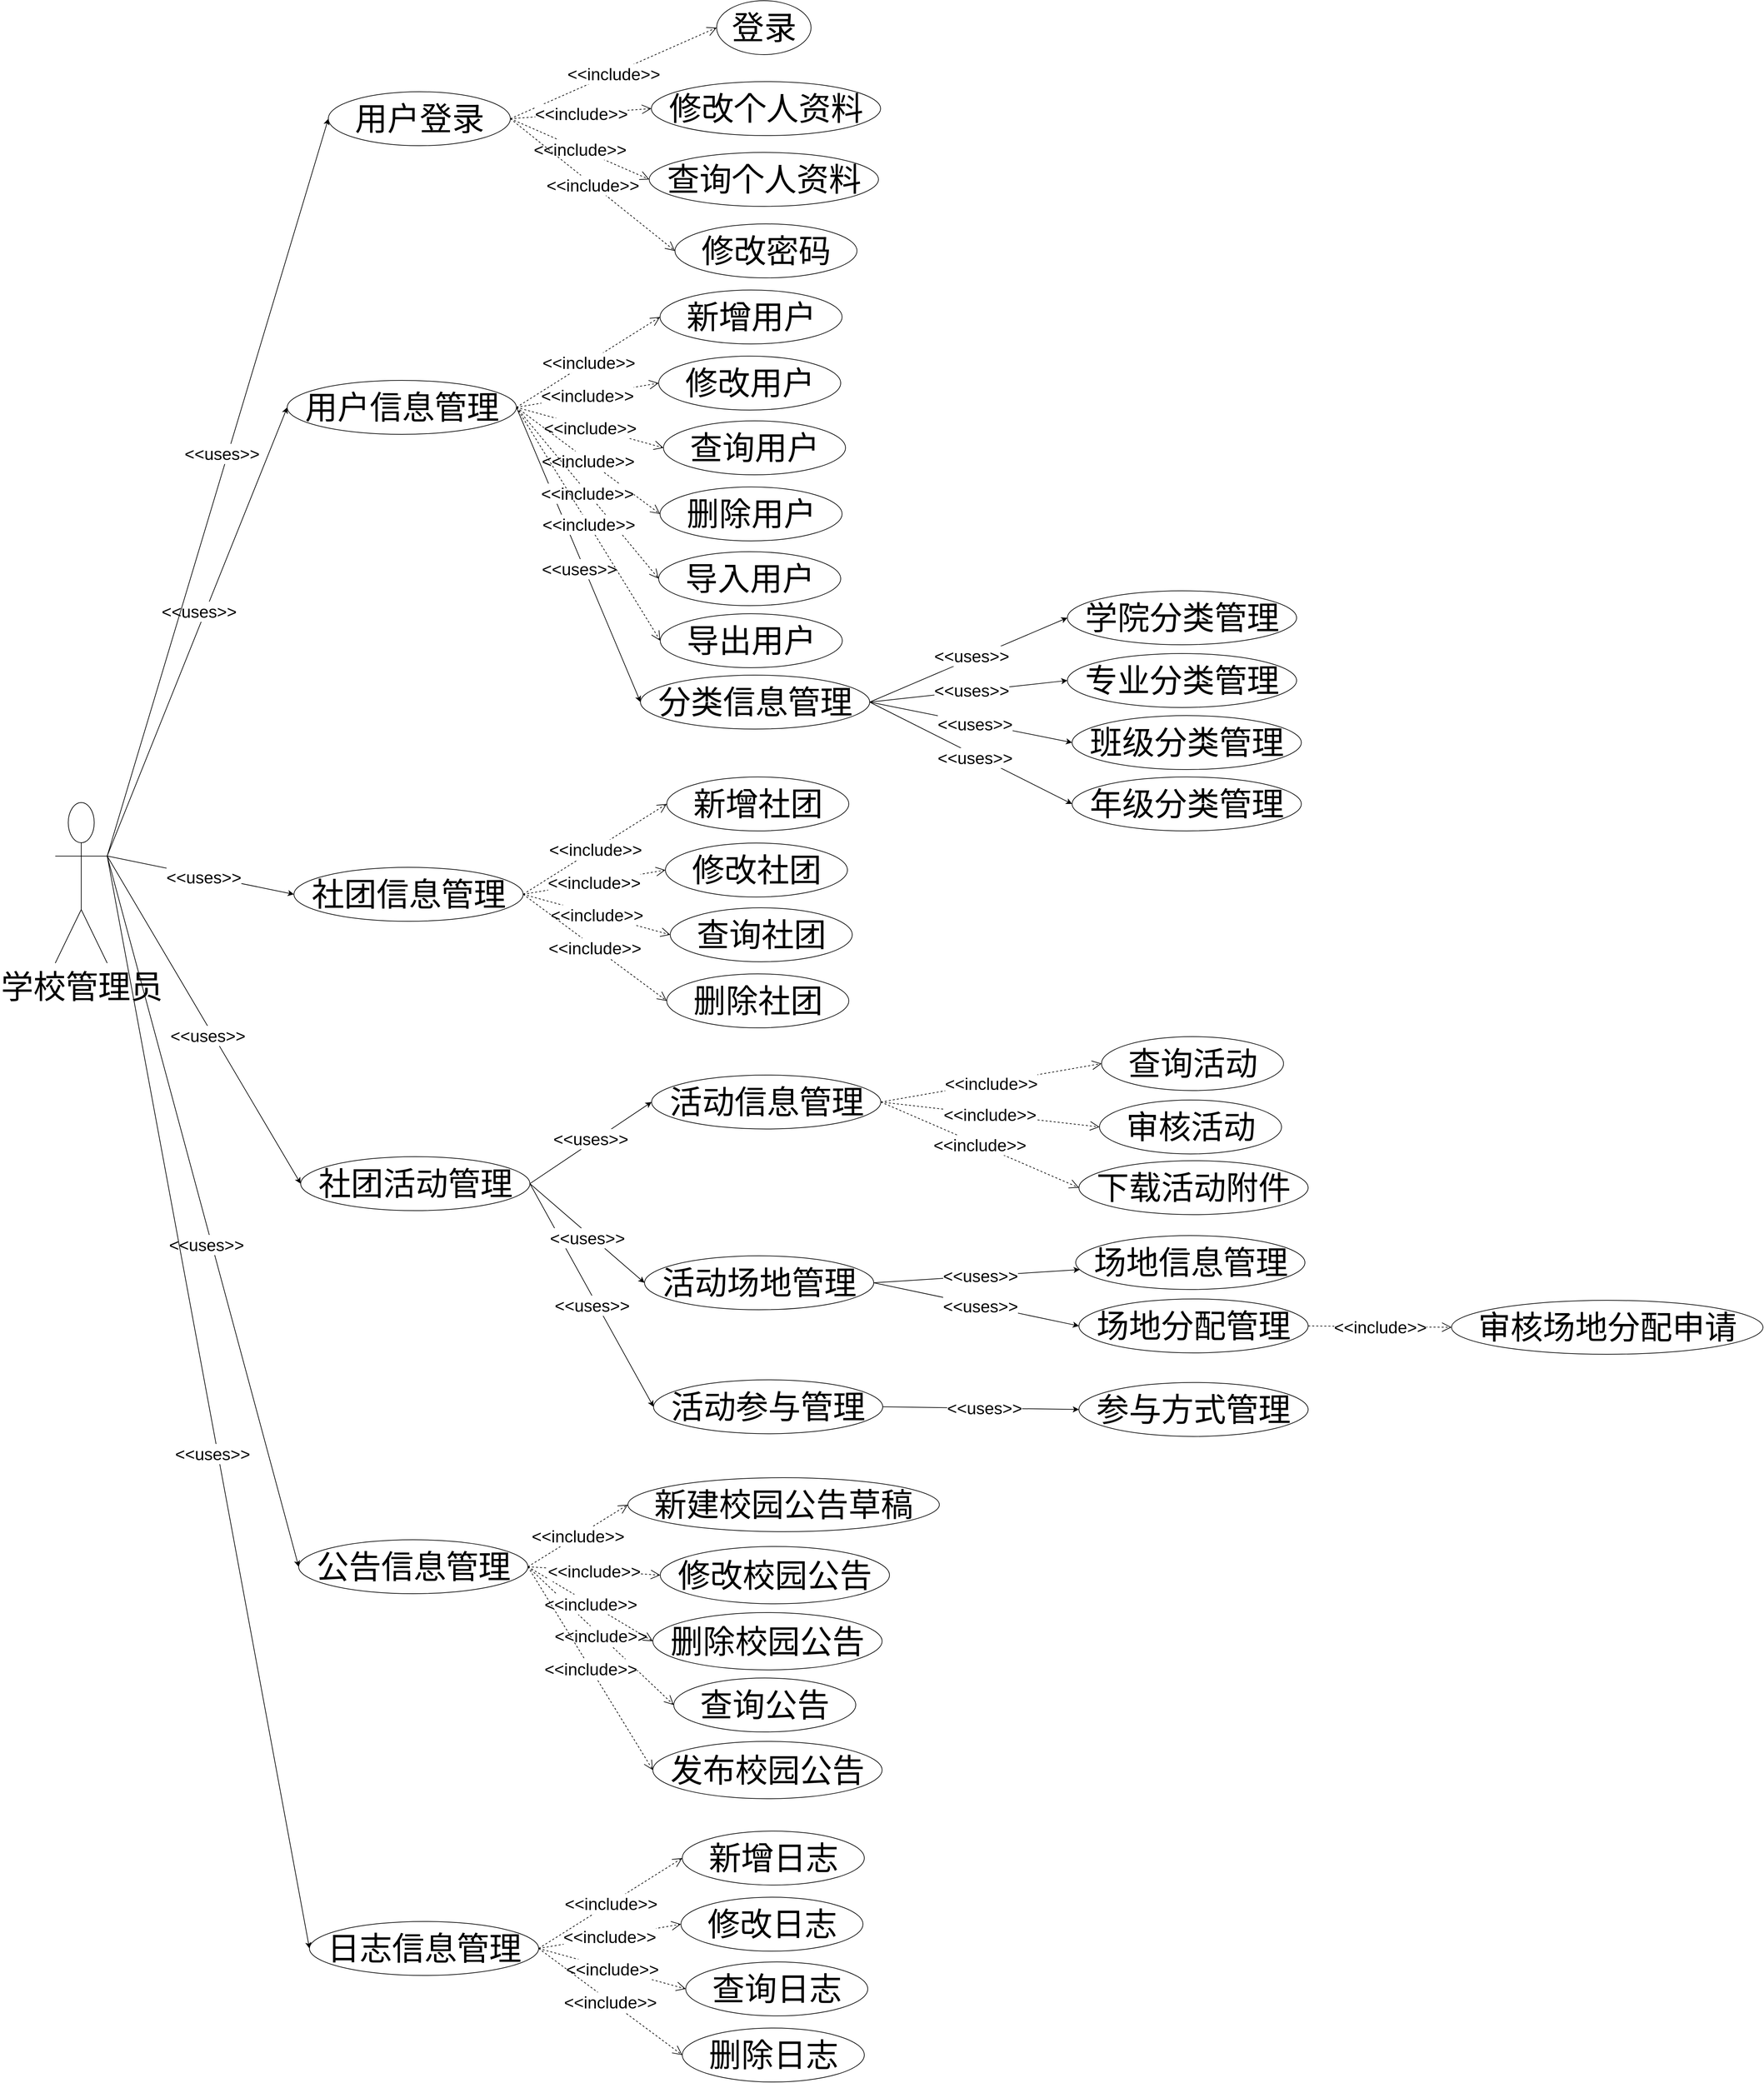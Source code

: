 <mxfile version="27.1.6">
  <diagram name="第 1 页" id="mgjdfwV87sD4iu_dyT5_">
    <mxGraphModel dx="6120" dy="2638" grid="0" gridSize="10" guides="1" tooltips="1" connect="1" arrows="1" fold="1" page="1" pageScale="1" pageWidth="827" pageHeight="1169" math="0" shadow="0">
      <root>
        <mxCell id="0" />
        <mxCell id="1" parent="0" />
        <mxCell id="7V8dkAD1dCcz8nnak_jx-1" value="学校管理员" style="shape=umlActor;html=1;verticalLabelPosition=bottom;verticalAlign=top;align=center;fontFamily=宋体;fontSize=48;" vertex="1" parent="1">
          <mxGeometry x="1268" y="2585.99" width="77" height="238" as="geometry" />
        </mxCell>
        <mxCell id="7V8dkAD1dCcz8nnak_jx-2" value="&lt;font&gt;用户登录&lt;/font&gt;" style="ellipse;html=1;fontFamily=宋体;fontSize=48;" vertex="1" parent="1">
          <mxGeometry x="1673" y="1532" width="270" height="80" as="geometry" />
        </mxCell>
        <mxCell id="7V8dkAD1dCcz8nnak_jx-3" value="&lt;font&gt;社团信息管理&lt;/font&gt;" style="ellipse;html=1;fontFamily=宋体;fontSize=48;" vertex="1" parent="1">
          <mxGeometry x="1622" y="2682" width="340" height="80" as="geometry" />
        </mxCell>
        <mxCell id="7V8dkAD1dCcz8nnak_jx-4" value="&lt;font&gt;社团活动管理&lt;/font&gt;" style="ellipse;html=1;fontFamily=宋体;fontSize=48;" vertex="1" parent="1">
          <mxGeometry x="1632" y="3111" width="340" height="80" as="geometry" />
        </mxCell>
        <mxCell id="7V8dkAD1dCcz8nnak_jx-5" value="&lt;font&gt;公告信息管理&lt;/font&gt;" style="ellipse;html=1;fontFamily=宋体;fontSize=48;" vertex="1" parent="1">
          <mxGeometry x="1629" y="3679" width="340" height="80" as="geometry" />
        </mxCell>
        <mxCell id="7V8dkAD1dCcz8nnak_jx-6" value="" style="endArrow=classic;html=1;rounded=0;entryX=0;entryY=0.5;entryDx=0;entryDy=0;exitX=1;exitY=0.333;exitDx=0;exitDy=0;exitPerimeter=0;" edge="1" parent="1" source="7V8dkAD1dCcz8nnak_jx-1" target="7V8dkAD1dCcz8nnak_jx-3">
          <mxGeometry width="50" height="50" relative="1" as="geometry">
            <mxPoint x="1467" y="2025" as="sourcePoint" />
            <mxPoint x="1816" y="2086" as="targetPoint" />
          </mxGeometry>
        </mxCell>
        <mxCell id="7V8dkAD1dCcz8nnak_jx-7" value="&amp;lt;&amp;lt;uses&amp;gt;&amp;gt;" style="edgeLabel;html=1;align=center;verticalAlign=middle;resizable=0;points=[];fontSize=25;" vertex="1" connectable="0" parent="7V8dkAD1dCcz8nnak_jx-6">
          <mxGeometry x="0.093" y="1" relative="1" as="geometry">
            <mxPoint x="-9" as="offset" />
          </mxGeometry>
        </mxCell>
        <mxCell id="7V8dkAD1dCcz8nnak_jx-8" value="" style="endArrow=classic;html=1;rounded=0;entryX=0;entryY=0.5;entryDx=0;entryDy=0;exitX=1;exitY=0.333;exitDx=0;exitDy=0;exitPerimeter=0;" edge="1" parent="1" source="7V8dkAD1dCcz8nnak_jx-1" target="7V8dkAD1dCcz8nnak_jx-4">
          <mxGeometry width="50" height="50" relative="1" as="geometry">
            <mxPoint x="1563" y="2095" as="sourcePoint" />
            <mxPoint x="1717" y="2095" as="targetPoint" />
          </mxGeometry>
        </mxCell>
        <mxCell id="7V8dkAD1dCcz8nnak_jx-9" value="&amp;lt;&amp;lt;uses&amp;gt;&amp;gt;" style="edgeLabel;html=1;align=center;verticalAlign=middle;resizable=0;points=[];fontSize=25;" vertex="1" connectable="0" parent="7V8dkAD1dCcz8nnak_jx-8">
          <mxGeometry x="0.093" y="1" relative="1" as="geometry">
            <mxPoint x="-9" as="offset" />
          </mxGeometry>
        </mxCell>
        <mxCell id="7V8dkAD1dCcz8nnak_jx-10" value="" style="endArrow=classic;html=1;rounded=0;entryX=0;entryY=0.5;entryDx=0;entryDy=0;exitX=1;exitY=0.333;exitDx=0;exitDy=0;exitPerimeter=0;" edge="1" parent="1" source="7V8dkAD1dCcz8nnak_jx-1" target="7V8dkAD1dCcz8nnak_jx-5">
          <mxGeometry width="50" height="50" relative="1" as="geometry">
            <mxPoint x="1466" y="2022" as="sourcePoint" />
            <mxPoint x="2076" y="2216" as="targetPoint" />
          </mxGeometry>
        </mxCell>
        <mxCell id="7V8dkAD1dCcz8nnak_jx-11" value="&amp;lt;&amp;lt;uses&amp;gt;&amp;gt;" style="edgeLabel;html=1;align=center;verticalAlign=middle;resizable=0;points=[];fontSize=25;" vertex="1" connectable="0" parent="7V8dkAD1dCcz8nnak_jx-10">
          <mxGeometry x="0.093" y="1" relative="1" as="geometry">
            <mxPoint x="-9" as="offset" />
          </mxGeometry>
        </mxCell>
        <mxCell id="7V8dkAD1dCcz8nnak_jx-12" value="&lt;font&gt;登录&lt;/font&gt;" style="ellipse;html=1;fontFamily=宋体;fontSize=48;" vertex="1" parent="1">
          <mxGeometry x="2249" y="1397" width="140" height="80" as="geometry" />
        </mxCell>
        <mxCell id="7V8dkAD1dCcz8nnak_jx-13" value="&lt;span&gt;修改个人资料&lt;/span&gt;" style="ellipse;html=1;fontFamily=宋体;fontSize=48;" vertex="1" parent="1">
          <mxGeometry x="2152.14" y="1517" width="340" height="80" as="geometry" />
        </mxCell>
        <mxCell id="7V8dkAD1dCcz8nnak_jx-14" value="&lt;font&gt;修改密码&lt;/font&gt;" style="ellipse;html=1;fontFamily=宋体;fontSize=48;" vertex="1" parent="1">
          <mxGeometry x="2187.14" y="1728" width="270" height="80" as="geometry" />
        </mxCell>
        <mxCell id="7V8dkAD1dCcz8nnak_jx-15" value="&lt;span&gt;查询个人资料&lt;/span&gt;" style="ellipse;html=1;fontFamily=宋体;fontSize=48;" vertex="1" parent="1">
          <mxGeometry x="2149" y="1622" width="340" height="80" as="geometry" />
        </mxCell>
        <mxCell id="7V8dkAD1dCcz8nnak_jx-16" value="&amp;lt;&amp;lt;include&amp;gt;&amp;gt;" style="endArrow=open;endSize=12;dashed=1;html=1;rounded=0;entryX=0;entryY=0.5;entryDx=0;entryDy=0;exitX=1;exitY=0.5;exitDx=0;exitDy=0;fontSize=25;" edge="1" parent="1" source="7V8dkAD1dCcz8nnak_jx-2" target="7V8dkAD1dCcz8nnak_jx-12">
          <mxGeometry width="160" relative="1" as="geometry">
            <mxPoint x="1925" y="1570" as="sourcePoint" />
            <mxPoint x="2085" y="1570" as="targetPoint" />
          </mxGeometry>
        </mxCell>
        <mxCell id="7V8dkAD1dCcz8nnak_jx-17" value="&amp;lt;&amp;lt;include&amp;gt;&amp;gt;" style="endArrow=open;endSize=12;dashed=1;html=1;rounded=0;entryX=0;entryY=0.5;entryDx=0;entryDy=0;exitX=1;exitY=0.5;exitDx=0;exitDy=0;fontSize=25;" edge="1" parent="1" source="7V8dkAD1dCcz8nnak_jx-2" target="7V8dkAD1dCcz8nnak_jx-13">
          <mxGeometry width="160" relative="1" as="geometry">
            <mxPoint x="1869" y="1519" as="sourcePoint" />
            <mxPoint x="2029" y="1519" as="targetPoint" />
          </mxGeometry>
        </mxCell>
        <mxCell id="7V8dkAD1dCcz8nnak_jx-18" value="&amp;lt;&amp;lt;include&amp;gt;&amp;gt;" style="endArrow=open;endSize=12;dashed=1;html=1;rounded=0;entryX=0;entryY=0.5;entryDx=0;entryDy=0;exitX=1;exitY=0.5;exitDx=0;exitDy=0;fontSize=25;" edge="1" parent="1" source="7V8dkAD1dCcz8nnak_jx-2" target="7V8dkAD1dCcz8nnak_jx-15">
          <mxGeometry width="160" relative="1" as="geometry">
            <mxPoint x="1826" y="1453" as="sourcePoint" />
            <mxPoint x="1986" y="1453" as="targetPoint" />
          </mxGeometry>
        </mxCell>
        <mxCell id="7V8dkAD1dCcz8nnak_jx-19" value="&amp;lt;&amp;lt;include&amp;gt;&amp;gt;" style="endArrow=open;endSize=12;dashed=1;html=1;rounded=0;entryX=0;entryY=0.5;entryDx=0;entryDy=0;exitX=1;exitY=0.5;exitDx=0;exitDy=0;fontSize=25;" edge="1" parent="1" source="7V8dkAD1dCcz8nnak_jx-2" target="7V8dkAD1dCcz8nnak_jx-14">
          <mxGeometry width="160" relative="1" as="geometry">
            <mxPoint x="1966" y="1743" as="sourcePoint" />
            <mxPoint x="1911" y="1510" as="targetPoint" />
          </mxGeometry>
        </mxCell>
        <mxCell id="7V8dkAD1dCcz8nnak_jx-20" value="&lt;font&gt;查询社团&lt;/font&gt;" style="ellipse;html=1;fontFamily=宋体;fontSize=48;" vertex="1" parent="1">
          <mxGeometry x="2180.14" y="2742" width="270" height="80" as="geometry" />
        </mxCell>
        <mxCell id="7V8dkAD1dCcz8nnak_jx-21" value="&lt;span&gt;活动信息管理&lt;/span&gt;" style="ellipse;html=1;fontFamily=宋体;fontSize=48;" vertex="1" parent="1">
          <mxGeometry x="2152.51" y="2989.99" width="340" height="80" as="geometry" />
        </mxCell>
        <mxCell id="7V8dkAD1dCcz8nnak_jx-22" value="&lt;font&gt;活动参与管理&lt;/font&gt;" style="ellipse;html=1;fontFamily=宋体;fontSize=48;" vertex="1" parent="1">
          <mxGeometry x="2155.35" y="3441.86" width="340" height="80" as="geometry" />
        </mxCell>
        <mxCell id="7V8dkAD1dCcz8nnak_jx-23" value="&amp;lt;&amp;lt;include&amp;gt;&amp;gt;" style="endArrow=open;endSize=12;dashed=1;html=1;rounded=0;entryX=0;entryY=0.5;entryDx=0;entryDy=0;exitX=1;exitY=0.5;exitDx=0;exitDy=0;fontSize=25;" edge="1" parent="1" source="7V8dkAD1dCcz8nnak_jx-3" target="7V8dkAD1dCcz8nnak_jx-20">
          <mxGeometry width="160" relative="1" as="geometry">
            <mxPoint x="1885" y="2877" as="sourcePoint" />
            <mxPoint x="2045" y="2877" as="targetPoint" />
          </mxGeometry>
        </mxCell>
        <mxCell id="7V8dkAD1dCcz8nnak_jx-24" value="" style="endArrow=classic;html=1;rounded=0;entryX=0;entryY=0.5;entryDx=0;entryDy=0;exitX=1;exitY=0.5;exitDx=0;exitDy=0;" edge="1" parent="1" source="7V8dkAD1dCcz8nnak_jx-4" target="7V8dkAD1dCcz8nnak_jx-21">
          <mxGeometry width="50" height="50" relative="1" as="geometry">
            <mxPoint x="1899.35" y="2885.99" as="sourcePoint" />
            <mxPoint x="2053.35" y="2885.99" as="targetPoint" />
          </mxGeometry>
        </mxCell>
        <mxCell id="7V8dkAD1dCcz8nnak_jx-25" value="&amp;lt;&amp;lt;uses&amp;gt;&amp;gt;" style="edgeLabel;html=1;align=center;verticalAlign=middle;resizable=0;points=[];fontSize=25;" vertex="1" connectable="0" parent="7V8dkAD1dCcz8nnak_jx-24">
          <mxGeometry x="0.093" y="1" relative="1" as="geometry">
            <mxPoint x="-9" as="offset" />
          </mxGeometry>
        </mxCell>
        <mxCell id="7V8dkAD1dCcz8nnak_jx-26" value="" style="endArrow=classic;html=1;rounded=0;entryX=0;entryY=0.5;entryDx=0;entryDy=0;exitX=1;exitY=0.5;exitDx=0;exitDy=0;" edge="1" parent="1" source="7V8dkAD1dCcz8nnak_jx-4" target="7V8dkAD1dCcz8nnak_jx-22">
          <mxGeometry width="50" height="50" relative="1" as="geometry">
            <mxPoint x="2073.35" y="3053.99" as="sourcePoint" />
            <mxPoint x="2224.35" y="2952.99" as="targetPoint" />
          </mxGeometry>
        </mxCell>
        <mxCell id="7V8dkAD1dCcz8nnak_jx-27" value="&amp;lt;&amp;lt;uses&amp;gt;&amp;gt;" style="edgeLabel;html=1;align=center;verticalAlign=middle;resizable=0;points=[];fontSize=25;" vertex="1" connectable="0" parent="7V8dkAD1dCcz8nnak_jx-26">
          <mxGeometry x="0.093" y="1" relative="1" as="geometry">
            <mxPoint x="-9" as="offset" />
          </mxGeometry>
        </mxCell>
        <mxCell id="7V8dkAD1dCcz8nnak_jx-28" value="&lt;font&gt;查询活动&lt;/font&gt;" style="ellipse;html=1;fontFamily=宋体;fontSize=48;" vertex="1" parent="1">
          <mxGeometry x="2819.85" y="2932.99" width="270" height="80" as="geometry" />
        </mxCell>
        <mxCell id="7V8dkAD1dCcz8nnak_jx-29" value="&lt;font&gt;查询公告&lt;/font&gt;" style="ellipse;html=1;fontFamily=宋体;fontSize=48;" vertex="1" parent="1">
          <mxGeometry x="2185.35" y="3884" width="270" height="80" as="geometry" />
        </mxCell>
        <mxCell id="7V8dkAD1dCcz8nnak_jx-30" value="&amp;lt;&amp;lt;include&amp;gt;&amp;gt;" style="endArrow=open;endSize=12;dashed=1;html=1;rounded=0;entryX=0;entryY=0.5;entryDx=0;entryDy=0;exitX=1;exitY=0.5;exitDx=0;exitDy=0;fontSize=25;" edge="1" parent="1" source="7V8dkAD1dCcz8nnak_jx-5" target="7V8dkAD1dCcz8nnak_jx-29">
          <mxGeometry width="160" relative="1" as="geometry">
            <mxPoint x="1842.35" y="3596" as="sourcePoint" />
            <mxPoint x="2002.35" y="3596" as="targetPoint" />
          </mxGeometry>
        </mxCell>
        <mxCell id="7V8dkAD1dCcz8nnak_jx-31" value="&amp;lt;&amp;lt;include&amp;gt;&amp;gt;" style="endArrow=open;endSize=12;dashed=1;html=1;rounded=0;entryX=0;entryY=0.5;entryDx=0;entryDy=0;exitX=1;exitY=0.5;exitDx=0;exitDy=0;fontSize=25;" edge="1" parent="1" source="7V8dkAD1dCcz8nnak_jx-21" target="7V8dkAD1dCcz8nnak_jx-28">
          <mxGeometry width="160" relative="1" as="geometry">
            <mxPoint x="2124.85" y="3012.99" as="sourcePoint" />
            <mxPoint x="2284.85" y="3012.99" as="targetPoint" />
          </mxGeometry>
        </mxCell>
        <mxCell id="7V8dkAD1dCcz8nnak_jx-32" value="&lt;font&gt;参与方式管理&lt;/font&gt;" style="ellipse;html=1;fontFamily=宋体;fontSize=48;" vertex="1" parent="1">
          <mxGeometry x="2786.35" y="3445.86" width="340" height="80" as="geometry" />
        </mxCell>
        <mxCell id="7V8dkAD1dCcz8nnak_jx-33" value="" style="endArrow=classic;html=1;rounded=0;entryX=0;entryY=0.5;entryDx=0;entryDy=0;exitX=1;exitY=0.5;exitDx=0;exitDy=0;" edge="1" parent="1" source="7V8dkAD1dCcz8nnak_jx-22" target="7V8dkAD1dCcz8nnak_jx-32">
          <mxGeometry width="50" height="50" relative="1" as="geometry">
            <mxPoint x="2223.19" y="3132.85" as="sourcePoint" />
            <mxPoint x="2377.19" y="3132.85" as="targetPoint" />
          </mxGeometry>
        </mxCell>
        <mxCell id="7V8dkAD1dCcz8nnak_jx-34" value="&amp;lt;&amp;lt;uses&amp;gt;&amp;gt;" style="edgeLabel;html=1;align=center;verticalAlign=middle;resizable=0;points=[];fontSize=25;" vertex="1" connectable="0" parent="7V8dkAD1dCcz8nnak_jx-33">
          <mxGeometry x="0.093" y="1" relative="1" as="geometry">
            <mxPoint x="-9" as="offset" />
          </mxGeometry>
        </mxCell>
        <mxCell id="7V8dkAD1dCcz8nnak_jx-35" value="&lt;font&gt;修改社团&lt;/font&gt;" style="ellipse;html=1;fontFamily=宋体;fontSize=48;" vertex="1" parent="1">
          <mxGeometry x="2173.0" y="2646" width="270" height="80" as="geometry" />
        </mxCell>
        <mxCell id="7V8dkAD1dCcz8nnak_jx-36" value="&amp;lt;&amp;lt;include&amp;gt;&amp;gt;" style="endArrow=open;endSize=12;dashed=1;html=1;rounded=0;entryX=0;entryY=0.5;entryDx=0;entryDy=0;exitX=1;exitY=0.5;exitDx=0;exitDy=0;fontSize=25;" edge="1" parent="1" source="7V8dkAD1dCcz8nnak_jx-3" target="7V8dkAD1dCcz8nnak_jx-35">
          <mxGeometry width="160" relative="1" as="geometry">
            <mxPoint x="1946" y="2674" as="sourcePoint" />
            <mxPoint x="2179" y="2669" as="targetPoint" />
          </mxGeometry>
        </mxCell>
        <mxCell id="7V8dkAD1dCcz8nnak_jx-37" value="&lt;font&gt;审核活动&lt;/font&gt;" style="ellipse;html=1;fontFamily=宋体;fontSize=48;" vertex="1" parent="1">
          <mxGeometry x="2816.85" y="3026.99" width="270" height="80" as="geometry" />
        </mxCell>
        <mxCell id="7V8dkAD1dCcz8nnak_jx-38" value="&amp;lt;&amp;lt;include&amp;gt;&amp;gt;" style="endArrow=open;endSize=12;dashed=1;html=1;rounded=0;entryX=0;entryY=0.5;entryDx=0;entryDy=0;exitX=1;exitY=0.5;exitDx=0;exitDy=0;fontSize=25;" edge="1" parent="1" source="7V8dkAD1dCcz8nnak_jx-21" target="7V8dkAD1dCcz8nnak_jx-37">
          <mxGeometry width="160" relative="1" as="geometry">
            <mxPoint x="2727.35" y="3051.99" as="sourcePoint" />
            <mxPoint x="3054.35" y="2949.99" as="targetPoint" />
          </mxGeometry>
        </mxCell>
        <mxCell id="7V8dkAD1dCcz8nnak_jx-39" value="&amp;lt;&amp;lt;include&amp;gt;&amp;gt;" style="endArrow=open;endSize=12;dashed=1;html=1;rounded=0;entryX=0;entryY=0.5;entryDx=0;entryDy=0;exitX=1;exitY=0.5;exitDx=0;exitDy=0;fontSize=25;" edge="1" parent="1" source="7V8dkAD1dCcz8nnak_jx-5" target="7V8dkAD1dCcz8nnak_jx-59">
          <mxGeometry width="160" relative="1" as="geometry">
            <mxPoint x="2184.35" y="3897" as="sourcePoint" />
            <mxPoint x="2195.08" y="3822.0" as="targetPoint" />
          </mxGeometry>
        </mxCell>
        <mxCell id="7V8dkAD1dCcz8nnak_jx-40" value="&amp;lt;&amp;lt;include&amp;gt;&amp;gt;" style="endArrow=open;endSize=12;dashed=1;html=1;rounded=0;entryX=0;entryY=0.5;entryDx=0;entryDy=0;exitX=1;exitY=0.5;exitDx=0;exitDy=0;fontSize=25;" edge="1" parent="1" source="7V8dkAD1dCcz8nnak_jx-5" target="7V8dkAD1dCcz8nnak_jx-57">
          <mxGeometry width="160" relative="1" as="geometry">
            <mxPoint x="2103.35" y="3737" as="sourcePoint" />
            <mxPoint x="2195.08" y="3728" as="targetPoint" />
          </mxGeometry>
        </mxCell>
        <mxCell id="7V8dkAD1dCcz8nnak_jx-41" value="&amp;lt;&amp;lt;include&amp;gt;&amp;gt;" style="endArrow=open;endSize=12;dashed=1;html=1;rounded=0;entryX=0;entryY=0.5;entryDx=0;entryDy=0;exitX=1;exitY=0.5;exitDx=0;exitDy=0;fontSize=25;" edge="1" parent="1" source="7V8dkAD1dCcz8nnak_jx-5" target="7V8dkAD1dCcz8nnak_jx-58">
          <mxGeometry width="160" relative="1" as="geometry">
            <mxPoint x="2162.35" y="3914" as="sourcePoint" />
            <mxPoint x="2195.08" y="4008" as="targetPoint" />
          </mxGeometry>
        </mxCell>
        <mxCell id="7V8dkAD1dCcz8nnak_jx-42" value="&amp;lt;&amp;lt;include&amp;gt;&amp;gt;" style="endArrow=open;endSize=12;dashed=1;html=1;rounded=0;entryX=0;entryY=0.5;entryDx=0;entryDy=0;exitX=1;exitY=0.5;exitDx=0;exitDy=0;fontSize=25;" edge="1" parent="1" source="7V8dkAD1dCcz8nnak_jx-5" target="7V8dkAD1dCcz8nnak_jx-56">
          <mxGeometry width="160" relative="1" as="geometry">
            <mxPoint x="2180.35" y="3853" as="sourcePoint" />
            <mxPoint x="2164.92" y="3635" as="targetPoint" />
          </mxGeometry>
        </mxCell>
        <mxCell id="7V8dkAD1dCcz8nnak_jx-43" value="下载活动附件" style="ellipse;html=1;fontFamily=宋体;fontSize=48;" vertex="1" parent="1">
          <mxGeometry x="2786.35" y="3116.99" width="340" height="80" as="geometry" />
        </mxCell>
        <mxCell id="7V8dkAD1dCcz8nnak_jx-44" value="&amp;lt;&amp;lt;include&amp;gt;&amp;gt;" style="endArrow=open;endSize=12;dashed=1;html=1;rounded=0;exitX=1;exitY=0.5;exitDx=0;exitDy=0;fontSize=25;entryX=0;entryY=0.5;entryDx=0;entryDy=0;" edge="1" parent="1" source="7V8dkAD1dCcz8nnak_jx-21" target="7V8dkAD1dCcz8nnak_jx-43">
          <mxGeometry width="160" relative="1" as="geometry">
            <mxPoint x="2634.35" y="3128.99" as="sourcePoint" />
            <mxPoint x="2915.35" y="3161.99" as="targetPoint" />
          </mxGeometry>
        </mxCell>
        <mxCell id="7V8dkAD1dCcz8nnak_jx-45" value="&lt;font&gt;活动场地管理&lt;/font&gt;" style="ellipse;html=1;fontFamily=宋体;fontSize=48;" vertex="1" parent="1">
          <mxGeometry x="2142" y="3258" width="340" height="80" as="geometry" />
        </mxCell>
        <mxCell id="7V8dkAD1dCcz8nnak_jx-46" value="&lt;font&gt;场地信息管理&lt;/font&gt;" style="ellipse;html=1;fontFamily=宋体;fontSize=48;" vertex="1" parent="1">
          <mxGeometry x="2781.58" y="3227.99" width="340" height="80" as="geometry" />
        </mxCell>
        <mxCell id="7V8dkAD1dCcz8nnak_jx-47" value="&lt;font&gt;场地分配管理&lt;/font&gt;" style="ellipse;html=1;fontFamily=宋体;fontSize=48;" vertex="1" parent="1">
          <mxGeometry x="2786.35" y="3321.99" width="340" height="80" as="geometry" />
        </mxCell>
        <mxCell id="7V8dkAD1dCcz8nnak_jx-48" value="" style="endArrow=classic;html=1;rounded=0;entryX=0;entryY=0.5;entryDx=0;entryDy=0;exitX=1;exitY=0.5;exitDx=0;exitDy=0;" edge="1" parent="1" source="7V8dkAD1dCcz8nnak_jx-4" target="7V8dkAD1dCcz8nnak_jx-45">
          <mxGeometry width="50" height="50" relative="1" as="geometry">
            <mxPoint x="1990.35" y="3400.99" as="sourcePoint" />
            <mxPoint x="2204.35" y="3200.99" as="targetPoint" />
          </mxGeometry>
        </mxCell>
        <mxCell id="7V8dkAD1dCcz8nnak_jx-49" value="&amp;lt;&amp;lt;uses&amp;gt;&amp;gt;" style="edgeLabel;html=1;align=center;verticalAlign=middle;resizable=0;points=[];fontSize=25;" vertex="1" connectable="0" parent="7V8dkAD1dCcz8nnak_jx-48">
          <mxGeometry x="0.093" y="1" relative="1" as="geometry">
            <mxPoint x="-9" as="offset" />
          </mxGeometry>
        </mxCell>
        <mxCell id="7V8dkAD1dCcz8nnak_jx-50" value="审核场地分配申请" style="ellipse;html=1;fontFamily=宋体;fontSize=48;" vertex="1" parent="1">
          <mxGeometry x="3339" y="3324" width="462" height="80" as="geometry" />
        </mxCell>
        <mxCell id="7V8dkAD1dCcz8nnak_jx-51" value="" style="endArrow=classic;html=1;rounded=0;exitX=1;exitY=0.5;exitDx=0;exitDy=0;" edge="1" parent="1" source="7V8dkAD1dCcz8nnak_jx-45" target="7V8dkAD1dCcz8nnak_jx-46">
          <mxGeometry width="50" height="50" relative="1" as="geometry">
            <mxPoint x="2491.35" y="3229.99" as="sourcePoint" />
            <mxPoint x="2322.35" y="3307.99" as="targetPoint" />
          </mxGeometry>
        </mxCell>
        <mxCell id="7V8dkAD1dCcz8nnak_jx-52" value="&amp;lt;&amp;lt;uses&amp;gt;&amp;gt;" style="edgeLabel;html=1;align=center;verticalAlign=middle;resizable=0;points=[];fontSize=25;" vertex="1" connectable="0" parent="7V8dkAD1dCcz8nnak_jx-51">
          <mxGeometry x="0.093" y="1" relative="1" as="geometry">
            <mxPoint x="-9" as="offset" />
          </mxGeometry>
        </mxCell>
        <mxCell id="7V8dkAD1dCcz8nnak_jx-53" value="" style="endArrow=classic;html=1;rounded=0;exitX=1;exitY=0.5;exitDx=0;exitDy=0;entryX=0;entryY=0.5;entryDx=0;entryDy=0;" edge="1" parent="1" source="7V8dkAD1dCcz8nnak_jx-45" target="7V8dkAD1dCcz8nnak_jx-47">
          <mxGeometry width="50" height="50" relative="1" as="geometry">
            <mxPoint x="2524.35" y="3264.99" as="sourcePoint" />
            <mxPoint x="2828.35" y="3270.99" as="targetPoint" />
          </mxGeometry>
        </mxCell>
        <mxCell id="7V8dkAD1dCcz8nnak_jx-54" value="&amp;lt;&amp;lt;uses&amp;gt;&amp;gt;" style="edgeLabel;html=1;align=center;verticalAlign=middle;resizable=0;points=[];fontSize=25;" vertex="1" connectable="0" parent="7V8dkAD1dCcz8nnak_jx-53">
          <mxGeometry x="0.093" y="1" relative="1" as="geometry">
            <mxPoint x="-9" as="offset" />
          </mxGeometry>
        </mxCell>
        <mxCell id="7V8dkAD1dCcz8nnak_jx-55" value="&amp;lt;&amp;lt;include&amp;gt;&amp;gt;" style="endArrow=open;endSize=12;dashed=1;html=1;rounded=0;entryX=0;entryY=0.5;entryDx=0;entryDy=0;fontSize=25;exitX=1;exitY=0.5;exitDx=0;exitDy=0;" edge="1" parent="1" source="7V8dkAD1dCcz8nnak_jx-47" target="7V8dkAD1dCcz8nnak_jx-50">
          <mxGeometry width="160" relative="1" as="geometry">
            <mxPoint x="2890.35" y="3471.99" as="sourcePoint" />
            <mxPoint x="3260.53" y="3521.99" as="targetPoint" />
          </mxGeometry>
        </mxCell>
        <mxCell id="7V8dkAD1dCcz8nnak_jx-56" value="新建校园公告草稿" style="ellipse;html=1;fontFamily=宋体;fontSize=48;" vertex="1" parent="1">
          <mxGeometry x="2117.35" y="3587" width="462" height="80" as="geometry" />
        </mxCell>
        <mxCell id="7V8dkAD1dCcz8nnak_jx-57" value="修改校园公告" style="ellipse;html=1;fontFamily=宋体;fontSize=48;" vertex="1" parent="1">
          <mxGeometry x="2165.35" y="3689" width="340" height="85" as="geometry" />
        </mxCell>
        <mxCell id="7V8dkAD1dCcz8nnak_jx-58" value="&lt;font&gt;发布校园公告&lt;/font&gt;" style="ellipse;html=1;fontFamily=宋体;fontSize=48;" vertex="1" parent="1">
          <mxGeometry x="2154.35" y="3978" width="340" height="85" as="geometry" />
        </mxCell>
        <mxCell id="7V8dkAD1dCcz8nnak_jx-59" value="&lt;font&gt;删除校园公告&lt;/font&gt;" style="ellipse;html=1;fontFamily=宋体;fontSize=48;" vertex="1" parent="1">
          <mxGeometry x="2154.35" y="3787" width="340" height="85" as="geometry" />
        </mxCell>
        <mxCell id="7V8dkAD1dCcz8nnak_jx-60" value="&lt;font&gt;新增社团&lt;/font&gt;" style="ellipse;html=1;fontFamily=宋体;fontSize=48;" vertex="1" parent="1">
          <mxGeometry x="2175" y="2548" width="270" height="80" as="geometry" />
        </mxCell>
        <mxCell id="7V8dkAD1dCcz8nnak_jx-61" value="&lt;font&gt;删除社团&lt;/font&gt;" style="ellipse;html=1;fontFamily=宋体;fontSize=48;" vertex="1" parent="1">
          <mxGeometry x="2175" y="2840" width="270" height="80" as="geometry" />
        </mxCell>
        <mxCell id="7V8dkAD1dCcz8nnak_jx-62" value="&amp;lt;&amp;lt;include&amp;gt;&amp;gt;" style="endArrow=open;endSize=12;dashed=1;html=1;rounded=0;entryX=0;entryY=0.5;entryDx=0;entryDy=0;exitX=1;exitY=0.5;exitDx=0;exitDy=0;fontSize=25;" edge="1" parent="1" source="7V8dkAD1dCcz8nnak_jx-3" target="7V8dkAD1dCcz8nnak_jx-60">
          <mxGeometry width="160" relative="1" as="geometry">
            <mxPoint x="1940" y="2605" as="sourcePoint" />
            <mxPoint x="2165" y="2569" as="targetPoint" />
          </mxGeometry>
        </mxCell>
        <mxCell id="7V8dkAD1dCcz8nnak_jx-63" value="&amp;lt;&amp;lt;include&amp;gt;&amp;gt;" style="endArrow=open;endSize=12;dashed=1;html=1;rounded=0;entryX=0;entryY=0.5;entryDx=0;entryDy=0;fontSize=25;exitX=1;exitY=0.5;exitDx=0;exitDy=0;" edge="1" parent="1" source="7V8dkAD1dCcz8nnak_jx-3" target="7V8dkAD1dCcz8nnak_jx-61">
          <mxGeometry width="160" relative="1" as="geometry">
            <mxPoint x="1962" y="2825" as="sourcePoint" />
            <mxPoint x="2122" y="2523" as="targetPoint" />
          </mxGeometry>
        </mxCell>
        <mxCell id="7V8dkAD1dCcz8nnak_jx-64" value="&lt;font&gt;用户信息管理&lt;/font&gt;" style="ellipse;html=1;fontFamily=宋体;fontSize=48;" vertex="1" parent="1">
          <mxGeometry x="1612" y="1960" width="340" height="80" as="geometry" />
        </mxCell>
        <mxCell id="7V8dkAD1dCcz8nnak_jx-65" value="&lt;font&gt;查询用户&lt;/font&gt;" style="ellipse;html=1;fontFamily=宋体;fontSize=48;" vertex="1" parent="1">
          <mxGeometry x="2170.14" y="2020" width="270" height="80" as="geometry" />
        </mxCell>
        <mxCell id="7V8dkAD1dCcz8nnak_jx-66" value="&amp;lt;&amp;lt;include&amp;gt;&amp;gt;" style="endArrow=open;endSize=12;dashed=1;html=1;rounded=0;entryX=0;entryY=0.5;entryDx=0;entryDy=0;exitX=1;exitY=0.5;exitDx=0;exitDy=0;fontSize=25;" edge="1" parent="1" source="7V8dkAD1dCcz8nnak_jx-64" target="7V8dkAD1dCcz8nnak_jx-65">
          <mxGeometry width="160" relative="1" as="geometry">
            <mxPoint x="1875" y="2155" as="sourcePoint" />
            <mxPoint x="2035" y="2155" as="targetPoint" />
          </mxGeometry>
        </mxCell>
        <mxCell id="7V8dkAD1dCcz8nnak_jx-67" value="&lt;font&gt;修改用户&lt;/font&gt;" style="ellipse;html=1;fontFamily=宋体;fontSize=48;" vertex="1" parent="1">
          <mxGeometry x="2163.0" y="1924" width="270" height="80" as="geometry" />
        </mxCell>
        <mxCell id="7V8dkAD1dCcz8nnak_jx-68" value="&amp;lt;&amp;lt;include&amp;gt;&amp;gt;" style="endArrow=open;endSize=12;dashed=1;html=1;rounded=0;entryX=0;entryY=0.5;entryDx=0;entryDy=0;exitX=1;exitY=0.5;exitDx=0;exitDy=0;fontSize=25;" edge="1" parent="1" source="7V8dkAD1dCcz8nnak_jx-64" target="7V8dkAD1dCcz8nnak_jx-67">
          <mxGeometry width="160" relative="1" as="geometry">
            <mxPoint x="1936" y="1952" as="sourcePoint" />
            <mxPoint x="2169" y="1947" as="targetPoint" />
          </mxGeometry>
        </mxCell>
        <mxCell id="7V8dkAD1dCcz8nnak_jx-69" value="&lt;font&gt;新增用户&lt;/font&gt;" style="ellipse;html=1;fontFamily=宋体;fontSize=48;" vertex="1" parent="1">
          <mxGeometry x="2165" y="1826" width="270" height="80" as="geometry" />
        </mxCell>
        <mxCell id="7V8dkAD1dCcz8nnak_jx-70" value="&lt;font&gt;删除用户&lt;/font&gt;" style="ellipse;html=1;fontFamily=宋体;fontSize=48;" vertex="1" parent="1">
          <mxGeometry x="2165" y="2118" width="270" height="80" as="geometry" />
        </mxCell>
        <mxCell id="7V8dkAD1dCcz8nnak_jx-71" value="&amp;lt;&amp;lt;include&amp;gt;&amp;gt;" style="endArrow=open;endSize=12;dashed=1;html=1;rounded=0;entryX=0;entryY=0.5;entryDx=0;entryDy=0;exitX=1;exitY=0.5;exitDx=0;exitDy=0;fontSize=25;" edge="1" parent="1" source="7V8dkAD1dCcz8nnak_jx-64" target="7V8dkAD1dCcz8nnak_jx-69">
          <mxGeometry width="160" relative="1" as="geometry">
            <mxPoint x="1930" y="1883" as="sourcePoint" />
            <mxPoint x="2155" y="1847" as="targetPoint" />
          </mxGeometry>
        </mxCell>
        <mxCell id="7V8dkAD1dCcz8nnak_jx-72" value="&amp;lt;&amp;lt;include&amp;gt;&amp;gt;" style="endArrow=open;endSize=12;dashed=1;html=1;rounded=0;entryX=0;entryY=0.5;entryDx=0;entryDy=0;fontSize=25;exitX=1;exitY=0.5;exitDx=0;exitDy=0;" edge="1" parent="1" source="7V8dkAD1dCcz8nnak_jx-64" target="7V8dkAD1dCcz8nnak_jx-70">
          <mxGeometry width="160" relative="1" as="geometry">
            <mxPoint x="1952" y="2103" as="sourcePoint" />
            <mxPoint x="2112" y="1801" as="targetPoint" />
          </mxGeometry>
        </mxCell>
        <mxCell id="7V8dkAD1dCcz8nnak_jx-73" value="" style="endArrow=classic;html=1;rounded=0;entryX=0;entryY=0.5;entryDx=0;entryDy=0;exitX=1;exitY=0.333;exitDx=0;exitDy=0;exitPerimeter=0;" edge="1" parent="1" source="7V8dkAD1dCcz8nnak_jx-1" target="7V8dkAD1dCcz8nnak_jx-64">
          <mxGeometry width="50" height="50" relative="1" as="geometry">
            <mxPoint x="1402" y="2166" as="sourcePoint" />
            <mxPoint x="1969" y="2470" as="targetPoint" />
          </mxGeometry>
        </mxCell>
        <mxCell id="7V8dkAD1dCcz8nnak_jx-74" value="&amp;lt;&amp;lt;uses&amp;gt;&amp;gt;" style="edgeLabel;html=1;align=center;verticalAlign=middle;resizable=0;points=[];fontSize=25;" vertex="1" connectable="0" parent="7V8dkAD1dCcz8nnak_jx-73">
          <mxGeometry x="0.093" y="1" relative="1" as="geometry">
            <mxPoint x="-9" as="offset" />
          </mxGeometry>
        </mxCell>
        <mxCell id="7V8dkAD1dCcz8nnak_jx-75" value="&lt;font&gt;分类信息管理&lt;/font&gt;" style="ellipse;html=1;fontFamily=宋体;fontSize=48;" vertex="1" parent="1">
          <mxGeometry x="2136" y="2397" width="340" height="80" as="geometry" />
        </mxCell>
        <mxCell id="7V8dkAD1dCcz8nnak_jx-76" value="" style="endArrow=classic;html=1;rounded=0;entryX=0;entryY=0.5;entryDx=0;entryDy=0;exitX=1;exitY=0.5;exitDx=0;exitDy=0;" edge="1" parent="1" source="7V8dkAD1dCcz8nnak_jx-64" target="7V8dkAD1dCcz8nnak_jx-75">
          <mxGeometry width="50" height="50" relative="1" as="geometry">
            <mxPoint x="1484" y="2290" as="sourcePoint" />
            <mxPoint x="1709" y="2116" as="targetPoint" />
          </mxGeometry>
        </mxCell>
        <mxCell id="7V8dkAD1dCcz8nnak_jx-77" value="&amp;lt;&amp;lt;uses&amp;gt;&amp;gt;" style="edgeLabel;html=1;align=center;verticalAlign=middle;resizable=0;points=[];fontSize=25;" vertex="1" connectable="0" parent="7V8dkAD1dCcz8nnak_jx-76">
          <mxGeometry x="0.093" y="1" relative="1" as="geometry">
            <mxPoint x="-9" as="offset" />
          </mxGeometry>
        </mxCell>
        <mxCell id="7V8dkAD1dCcz8nnak_jx-78" value="&lt;font&gt;学院分类管理&lt;/font&gt;" style="ellipse;html=1;fontFamily=宋体;fontSize=48;" vertex="1" parent="1">
          <mxGeometry x="2769.23" y="2272" width="340" height="80" as="geometry" />
        </mxCell>
        <mxCell id="7V8dkAD1dCcz8nnak_jx-79" value="&lt;font&gt;专业分类管理&lt;/font&gt;" style="ellipse;html=1;fontFamily=宋体;fontSize=48;" vertex="1" parent="1">
          <mxGeometry x="2769.23" y="2365" width="340" height="80" as="geometry" />
        </mxCell>
        <mxCell id="7V8dkAD1dCcz8nnak_jx-80" value="&lt;font&gt;班级分类管理&lt;/font&gt;" style="ellipse;html=1;fontFamily=宋体;fontSize=48;" vertex="1" parent="1">
          <mxGeometry x="2776.23" y="2457" width="340" height="80" as="geometry" />
        </mxCell>
        <mxCell id="7V8dkAD1dCcz8nnak_jx-81" value="&lt;font&gt;年级分类管理&lt;/font&gt;" style="ellipse;html=1;fontFamily=宋体;fontSize=48;" vertex="1" parent="1">
          <mxGeometry x="2776.23" y="2548" width="340" height="80" as="geometry" />
        </mxCell>
        <mxCell id="7V8dkAD1dCcz8nnak_jx-82" value="" style="endArrow=classic;html=1;rounded=0;entryX=0;entryY=0.5;entryDx=0;entryDy=0;exitX=1;exitY=0.5;exitDx=0;exitDy=0;" edge="1" parent="1" source="7V8dkAD1dCcz8nnak_jx-75" target="7V8dkAD1dCcz8nnak_jx-78">
          <mxGeometry width="50" height="50" relative="1" as="geometry">
            <mxPoint x="2174" y="2228" as="sourcePoint" />
            <mxPoint x="2363" y="2488" as="targetPoint" />
          </mxGeometry>
        </mxCell>
        <mxCell id="7V8dkAD1dCcz8nnak_jx-83" value="&amp;lt;&amp;lt;uses&amp;gt;&amp;gt;" style="edgeLabel;html=1;align=center;verticalAlign=middle;resizable=0;points=[];fontSize=25;" vertex="1" connectable="0" parent="7V8dkAD1dCcz8nnak_jx-82">
          <mxGeometry x="0.093" y="1" relative="1" as="geometry">
            <mxPoint x="-9" as="offset" />
          </mxGeometry>
        </mxCell>
        <mxCell id="7V8dkAD1dCcz8nnak_jx-84" value="" style="endArrow=classic;html=1;rounded=0;entryX=0;entryY=0.5;entryDx=0;entryDy=0;exitX=1;exitY=0.5;exitDx=0;exitDy=0;" edge="1" parent="1" source="7V8dkAD1dCcz8nnak_jx-75" target="7V8dkAD1dCcz8nnak_jx-79">
          <mxGeometry width="50" height="50" relative="1" as="geometry">
            <mxPoint x="2398" y="2538.25" as="sourcePoint" />
            <mxPoint x="2587" y="2798.25" as="targetPoint" />
          </mxGeometry>
        </mxCell>
        <mxCell id="7V8dkAD1dCcz8nnak_jx-85" value="&amp;lt;&amp;lt;uses&amp;gt;&amp;gt;" style="edgeLabel;html=1;align=center;verticalAlign=middle;resizable=0;points=[];fontSize=25;" vertex="1" connectable="0" parent="7V8dkAD1dCcz8nnak_jx-84">
          <mxGeometry x="0.093" y="1" relative="1" as="geometry">
            <mxPoint x="-9" as="offset" />
          </mxGeometry>
        </mxCell>
        <mxCell id="7V8dkAD1dCcz8nnak_jx-86" value="" style="endArrow=classic;html=1;rounded=0;entryX=0;entryY=0.5;entryDx=0;entryDy=0;exitX=1;exitY=0.5;exitDx=0;exitDy=0;" edge="1" parent="1" source="7V8dkAD1dCcz8nnak_jx-75" target="7V8dkAD1dCcz8nnak_jx-80">
          <mxGeometry width="50" height="50" relative="1" as="geometry">
            <mxPoint x="2373" y="2506.25" as="sourcePoint" />
            <mxPoint x="2562" y="2766.25" as="targetPoint" />
          </mxGeometry>
        </mxCell>
        <mxCell id="7V8dkAD1dCcz8nnak_jx-87" value="&amp;lt;&amp;lt;uses&amp;gt;&amp;gt;" style="edgeLabel;html=1;align=center;verticalAlign=middle;resizable=0;points=[];fontSize=25;" vertex="1" connectable="0" parent="7V8dkAD1dCcz8nnak_jx-86">
          <mxGeometry x="0.093" y="1" relative="1" as="geometry">
            <mxPoint x="-9" as="offset" />
          </mxGeometry>
        </mxCell>
        <mxCell id="7V8dkAD1dCcz8nnak_jx-88" value="" style="endArrow=classic;html=1;rounded=0;entryX=0;entryY=0.5;entryDx=0;entryDy=0;exitX=1;exitY=0.5;exitDx=0;exitDy=0;" edge="1" parent="1" source="7V8dkAD1dCcz8nnak_jx-75" target="7V8dkAD1dCcz8nnak_jx-81">
          <mxGeometry width="50" height="50" relative="1" as="geometry">
            <mxPoint x="2416" y="2511.25" as="sourcePoint" />
            <mxPoint x="2716" y="2571.25" as="targetPoint" />
          </mxGeometry>
        </mxCell>
        <mxCell id="7V8dkAD1dCcz8nnak_jx-89" value="&amp;lt;&amp;lt;uses&amp;gt;&amp;gt;" style="edgeLabel;html=1;align=center;verticalAlign=middle;resizable=0;points=[];fontSize=25;" vertex="1" connectable="0" parent="7V8dkAD1dCcz8nnak_jx-88">
          <mxGeometry x="0.093" y="1" relative="1" as="geometry">
            <mxPoint x="-9" as="offset" />
          </mxGeometry>
        </mxCell>
        <mxCell id="7V8dkAD1dCcz8nnak_jx-90" value="" style="endArrow=classic;html=1;rounded=0;exitX=1;exitY=0.333;exitDx=0;exitDy=0;exitPerimeter=0;entryX=0;entryY=0.5;entryDx=0;entryDy=0;" edge="1" parent="1" source="7V8dkAD1dCcz8nnak_jx-1" target="7V8dkAD1dCcz8nnak_jx-92">
          <mxGeometry width="50" height="50" relative="1" as="geometry">
            <mxPoint x="888" y="3485" as="sourcePoint" />
            <mxPoint x="1581" y="4077" as="targetPoint" />
          </mxGeometry>
        </mxCell>
        <mxCell id="7V8dkAD1dCcz8nnak_jx-91" value="&amp;lt;&amp;lt;uses&amp;gt;&amp;gt;" style="edgeLabel;html=1;align=center;verticalAlign=middle;resizable=0;points=[];fontSize=25;" vertex="1" connectable="0" parent="7V8dkAD1dCcz8nnak_jx-90">
          <mxGeometry x="0.093" y="1" relative="1" as="geometry">
            <mxPoint x="-9" as="offset" />
          </mxGeometry>
        </mxCell>
        <mxCell id="7V8dkAD1dCcz8nnak_jx-92" value="&lt;font&gt;日志信息管理&lt;/font&gt;" style="ellipse;html=1;fontFamily=宋体;fontSize=48;" vertex="1" parent="1">
          <mxGeometry x="1645" y="4245" width="340" height="80" as="geometry" />
        </mxCell>
        <mxCell id="7V8dkAD1dCcz8nnak_jx-93" value="&lt;font&gt;查询日志&lt;/font&gt;" style="ellipse;html=1;fontFamily=宋体;fontSize=48;" vertex="1" parent="1">
          <mxGeometry x="2203.14" y="4305" width="270" height="80" as="geometry" />
        </mxCell>
        <mxCell id="7V8dkAD1dCcz8nnak_jx-94" value="&amp;lt;&amp;lt;include&amp;gt;&amp;gt;" style="endArrow=open;endSize=12;dashed=1;html=1;rounded=0;entryX=0;entryY=0.5;entryDx=0;entryDy=0;exitX=1;exitY=0.5;exitDx=0;exitDy=0;fontSize=25;" edge="1" parent="1" source="7V8dkAD1dCcz8nnak_jx-92" target="7V8dkAD1dCcz8nnak_jx-93">
          <mxGeometry width="160" relative="1" as="geometry">
            <mxPoint x="1908" y="4440" as="sourcePoint" />
            <mxPoint x="2068" y="4440" as="targetPoint" />
          </mxGeometry>
        </mxCell>
        <mxCell id="7V8dkAD1dCcz8nnak_jx-95" value="&lt;font&gt;修改日志&lt;/font&gt;" style="ellipse;html=1;fontFamily=宋体;fontSize=48;" vertex="1" parent="1">
          <mxGeometry x="2196.0" y="4209" width="270" height="80" as="geometry" />
        </mxCell>
        <mxCell id="7V8dkAD1dCcz8nnak_jx-96" value="&amp;lt;&amp;lt;include&amp;gt;&amp;gt;" style="endArrow=open;endSize=12;dashed=1;html=1;rounded=0;entryX=0;entryY=0.5;entryDx=0;entryDy=0;exitX=1;exitY=0.5;exitDx=0;exitDy=0;fontSize=25;" edge="1" parent="1" source="7V8dkAD1dCcz8nnak_jx-92" target="7V8dkAD1dCcz8nnak_jx-95">
          <mxGeometry width="160" relative="1" as="geometry">
            <mxPoint x="1969" y="4237" as="sourcePoint" />
            <mxPoint x="2202" y="4232" as="targetPoint" />
          </mxGeometry>
        </mxCell>
        <mxCell id="7V8dkAD1dCcz8nnak_jx-97" value="&lt;font&gt;新增日志&lt;/font&gt;" style="ellipse;html=1;fontFamily=宋体;fontSize=48;" vertex="1" parent="1">
          <mxGeometry x="2198" y="4111" width="270" height="80" as="geometry" />
        </mxCell>
        <mxCell id="7V8dkAD1dCcz8nnak_jx-98" value="&lt;font&gt;删除日志&lt;/font&gt;" style="ellipse;html=1;fontFamily=宋体;fontSize=48;" vertex="1" parent="1">
          <mxGeometry x="2198" y="4403" width="270" height="80" as="geometry" />
        </mxCell>
        <mxCell id="7V8dkAD1dCcz8nnak_jx-99" value="&amp;lt;&amp;lt;include&amp;gt;&amp;gt;" style="endArrow=open;endSize=12;dashed=1;html=1;rounded=0;entryX=0;entryY=0.5;entryDx=0;entryDy=0;exitX=1;exitY=0.5;exitDx=0;exitDy=0;fontSize=25;" edge="1" parent="1" source="7V8dkAD1dCcz8nnak_jx-92" target="7V8dkAD1dCcz8nnak_jx-97">
          <mxGeometry width="160" relative="1" as="geometry">
            <mxPoint x="1963" y="4168" as="sourcePoint" />
            <mxPoint x="2188" y="4132" as="targetPoint" />
          </mxGeometry>
        </mxCell>
        <mxCell id="7V8dkAD1dCcz8nnak_jx-100" value="&amp;lt;&amp;lt;include&amp;gt;&amp;gt;" style="endArrow=open;endSize=12;dashed=1;html=1;rounded=0;entryX=0;entryY=0.5;entryDx=0;entryDy=0;fontSize=25;exitX=1;exitY=0.5;exitDx=0;exitDy=0;" edge="1" parent="1" source="7V8dkAD1dCcz8nnak_jx-92" target="7V8dkAD1dCcz8nnak_jx-98">
          <mxGeometry width="160" relative="1" as="geometry">
            <mxPoint x="1985" y="4388" as="sourcePoint" />
            <mxPoint x="2145" y="4086" as="targetPoint" />
          </mxGeometry>
        </mxCell>
        <mxCell id="7V8dkAD1dCcz8nnak_jx-101" value="" style="endArrow=classic;html=1;rounded=0;entryX=0;entryY=0.5;entryDx=0;entryDy=0;exitX=1;exitY=0.333;exitDx=0;exitDy=0;exitPerimeter=0;" edge="1" parent="1" source="7V8dkAD1dCcz8nnak_jx-1" target="7V8dkAD1dCcz8nnak_jx-2">
          <mxGeometry width="50" height="50" relative="1" as="geometry">
            <mxPoint x="1557" y="2218" as="sourcePoint" />
            <mxPoint x="1820" y="2035" as="targetPoint" />
          </mxGeometry>
        </mxCell>
        <mxCell id="7V8dkAD1dCcz8nnak_jx-102" value="&amp;lt;&amp;lt;uses&amp;gt;&amp;gt;" style="edgeLabel;html=1;align=center;verticalAlign=middle;resizable=0;points=[];fontSize=25;" vertex="1" connectable="0" parent="7V8dkAD1dCcz8nnak_jx-101">
          <mxGeometry x="0.093" y="1" relative="1" as="geometry">
            <mxPoint x="-9" as="offset" />
          </mxGeometry>
        </mxCell>
        <mxCell id="7V8dkAD1dCcz8nnak_jx-103" value="&lt;font&gt;导入用户&lt;/font&gt;" style="ellipse;html=1;fontFamily=宋体;fontSize=48;" vertex="1" parent="1">
          <mxGeometry x="2163" y="2214" width="270" height="80" as="geometry" />
        </mxCell>
        <mxCell id="7V8dkAD1dCcz8nnak_jx-104" value="&lt;font&gt;导出用户&lt;/font&gt;" style="ellipse;html=1;fontFamily=宋体;fontSize=48;" vertex="1" parent="1">
          <mxGeometry x="2165.35" y="2306" width="270" height="80" as="geometry" />
        </mxCell>
        <mxCell id="7V8dkAD1dCcz8nnak_jx-105" value="&amp;lt;&amp;lt;include&amp;gt;&amp;gt;" style="endArrow=open;endSize=12;dashed=1;html=1;rounded=0;entryX=0;entryY=0.5;entryDx=0;entryDy=0;fontSize=25;exitX=1;exitY=0.5;exitDx=0;exitDy=0;" edge="1" parent="1" source="7V8dkAD1dCcz8nnak_jx-64" target="7V8dkAD1dCcz8nnak_jx-103">
          <mxGeometry width="160" relative="1" as="geometry">
            <mxPoint x="1860" y="2148" as="sourcePoint" />
            <mxPoint x="2073" y="2306" as="targetPoint" />
          </mxGeometry>
        </mxCell>
        <mxCell id="7V8dkAD1dCcz8nnak_jx-106" value="&amp;lt;&amp;lt;include&amp;gt;&amp;gt;" style="endArrow=open;endSize=12;dashed=1;html=1;rounded=0;entryX=0;entryY=0.5;entryDx=0;entryDy=0;fontSize=25;exitX=1;exitY=0.5;exitDx=0;exitDy=0;" edge="1" parent="1" source="7V8dkAD1dCcz8nnak_jx-64" target="7V8dkAD1dCcz8nnak_jx-104">
          <mxGeometry width="160" relative="1" as="geometry">
            <mxPoint x="1990" y="2270" as="sourcePoint" />
            <mxPoint x="2201" y="2524" as="targetPoint" />
          </mxGeometry>
        </mxCell>
      </root>
    </mxGraphModel>
  </diagram>
</mxfile>

